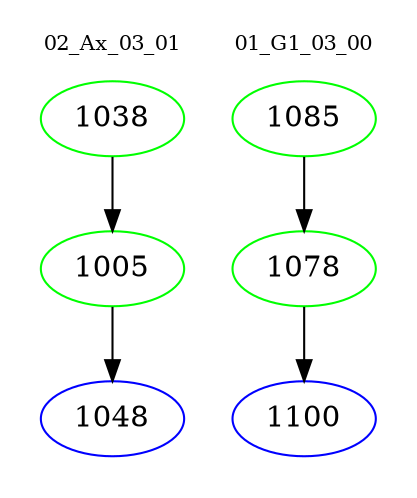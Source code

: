 digraph{
subgraph cluster_0 {
color = white
label = "02_Ax_03_01";
fontsize=10;
T0_1038 [label="1038", color="green"]
T0_1038 -> T0_1005 [color="black"]
T0_1005 [label="1005", color="green"]
T0_1005 -> T0_1048 [color="black"]
T0_1048 [label="1048", color="blue"]
}
subgraph cluster_1 {
color = white
label = "01_G1_03_00";
fontsize=10;
T1_1085 [label="1085", color="green"]
T1_1085 -> T1_1078 [color="black"]
T1_1078 [label="1078", color="green"]
T1_1078 -> T1_1100 [color="black"]
T1_1100 [label="1100", color="blue"]
}
}
